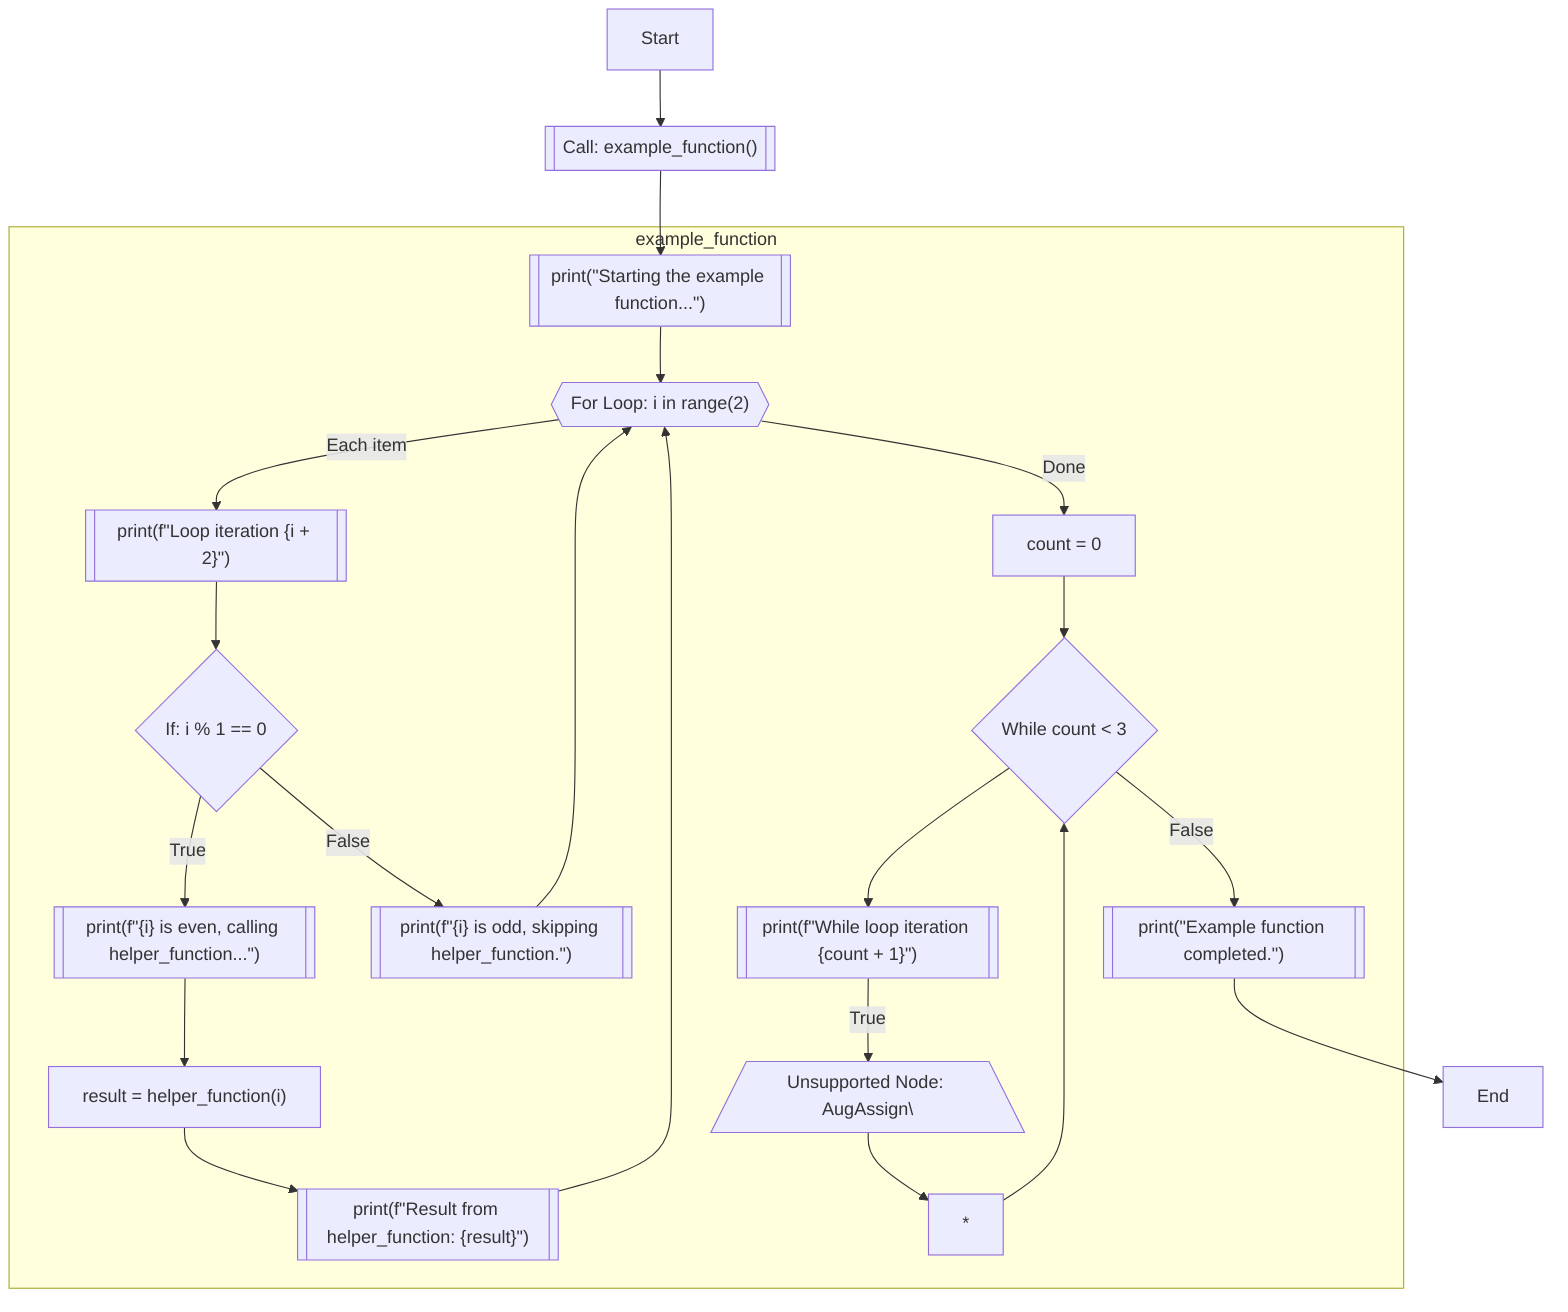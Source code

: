 graph TD
    start1[Start]
    end2[End]
    call_example_function3[["Call: example_function()"]]
    expr5[["print(#quot;Starting the example function...#quot;)"]]
    for_loop6{{"For Loop: i in range(2)"}}
    expr8[["print(f#quot;Loop iteration {i + 2}#quot;)"]]
    if_cond9{"If: i % 1 == 0"}
    expr11[["print(f#quot;{i} is even, calling helper_function...#quot;)"]]
    assign12["result = helper_function(i)"]
    expr13[["print(f#quot;Result from helper_function: {result}#quot;)"]]
    expr14[["print(f#quot;{i} is odd, skipping helper_function.#quot;)"]]
    assign15["count = 0"]
    while_loop16{"While count < 3"}
    expr18[["print(f#quot;While loop iteration {count + 1}#quot;)"]]
    unsupported19[/"Unsupported Node: AugAssign\"\]
    next_iter20[*]
    expr21[["print(#quot;Example function completed.#quot;)"]]
    subgraph example_function
        expr5
        for_loop6
        expr8
        if_cond9
        expr11
        assign12
        expr13
        expr14
        assign15
        while_loop16
        expr18
        unsupported19
        next_iter20
        expr21
    end
    start1 --> call_example_function3
    call_example_function3 --> expr5
    expr5 --> for_loop6
    for_loop6 -->|Each item| expr8
    expr8 --> if_cond9
    if_cond9 -->|True| expr11
    expr11 --> assign12
    assign12 --> expr13
    expr13 --> for_loop6
    if_cond9 -->|False| expr14
    expr14 --> for_loop6
    for_loop6 -->|Done| assign15
    assign15 --> while_loop16
    while_loop16 --> expr18
    expr18 -->|True| unsupported19
    unsupported19 --> next_iter20
    next_iter20 --> while_loop16
    while_loop16 -->|False| expr21
    expr21 --> end2
click expr5 setClickedNode
click for_loop6 setClickedNode
click expr8 setClickedNode
click if_cond9 setClickedNode
click expr11 setClickedNode
click assign12 setClickedNode
click expr13 setClickedNode
click expr14 setClickedNode
click assign15 setClickedNode
click while_loop16 setClickedNode
click expr18 setClickedNode
click unsupported19 setClickedNode
click next_iter20 setClickedNode
click expr21 setClickedNode